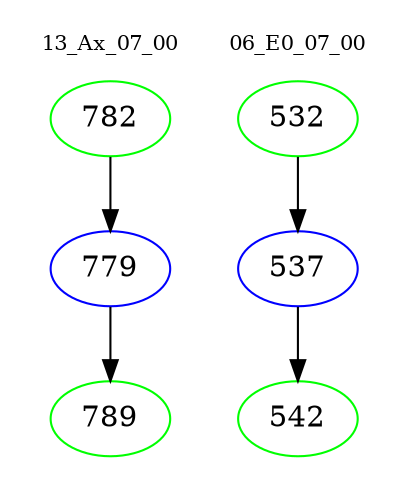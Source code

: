 digraph{
subgraph cluster_0 {
color = white
label = "13_Ax_07_00";
fontsize=10;
T0_782 [label="782", color="green"]
T0_782 -> T0_779 [color="black"]
T0_779 [label="779", color="blue"]
T0_779 -> T0_789 [color="black"]
T0_789 [label="789", color="green"]
}
subgraph cluster_1 {
color = white
label = "06_E0_07_00";
fontsize=10;
T1_532 [label="532", color="green"]
T1_532 -> T1_537 [color="black"]
T1_537 [label="537", color="blue"]
T1_537 -> T1_542 [color="black"]
T1_542 [label="542", color="green"]
}
}
